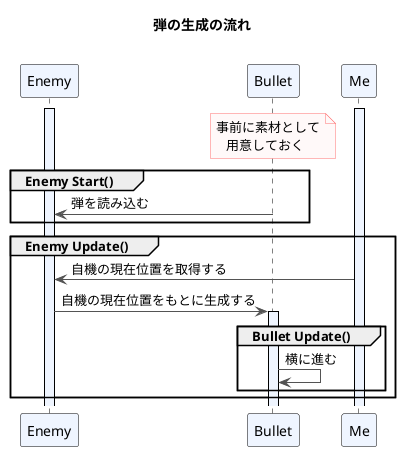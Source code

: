 @startuml

skinparam sequence {
	ArrowColor #535353
	LifeLineBorderColor Black
	LifeLineBackgroundColor #eff5ff

	ParticipantBorderColor Black
	ParticipantBackgroundColor #eff5ff

}
skinparam note{
    BorderColor #ff7070
    BackgroundColor #fff9f9
}

participant Enemy
participant Bullet
participant Me
activate Enemy
activate Me

title 弾の生成の流れ\n

note over of Bullet
	事前に素材として
    用意しておく
end note

group Enemy Start()
    Enemy <- Bullet : 弾を読み込む
end
group Enemy Update()
    Enemy <- Me : 自機の現在位置を取得する
    Enemy -> Bullet : 自機の現在位置をもとに生成する

    activate Bullet
    group Bullet Update()
        Bullet -> Bullet : 横に進む
    end
end

@enduml
